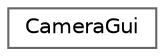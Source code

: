 digraph "クラス階層図"
{
 // LATEX_PDF_SIZE
  bgcolor="transparent";
  edge [fontname=Helvetica,fontsize=10,labelfontname=Helvetica,labelfontsize=10];
  node [fontname=Helvetica,fontsize=10,shape=box,height=0.2,width=0.4];
  rankdir="LR";
  Node0 [id="Node000000",label="CameraGui",height=0.2,width=0.4,color="grey40", fillcolor="white", style="filled",URL="$class_camera_gui.html",tooltip="カメラの操作・管理を行うGUIを行うクラス"];
}
